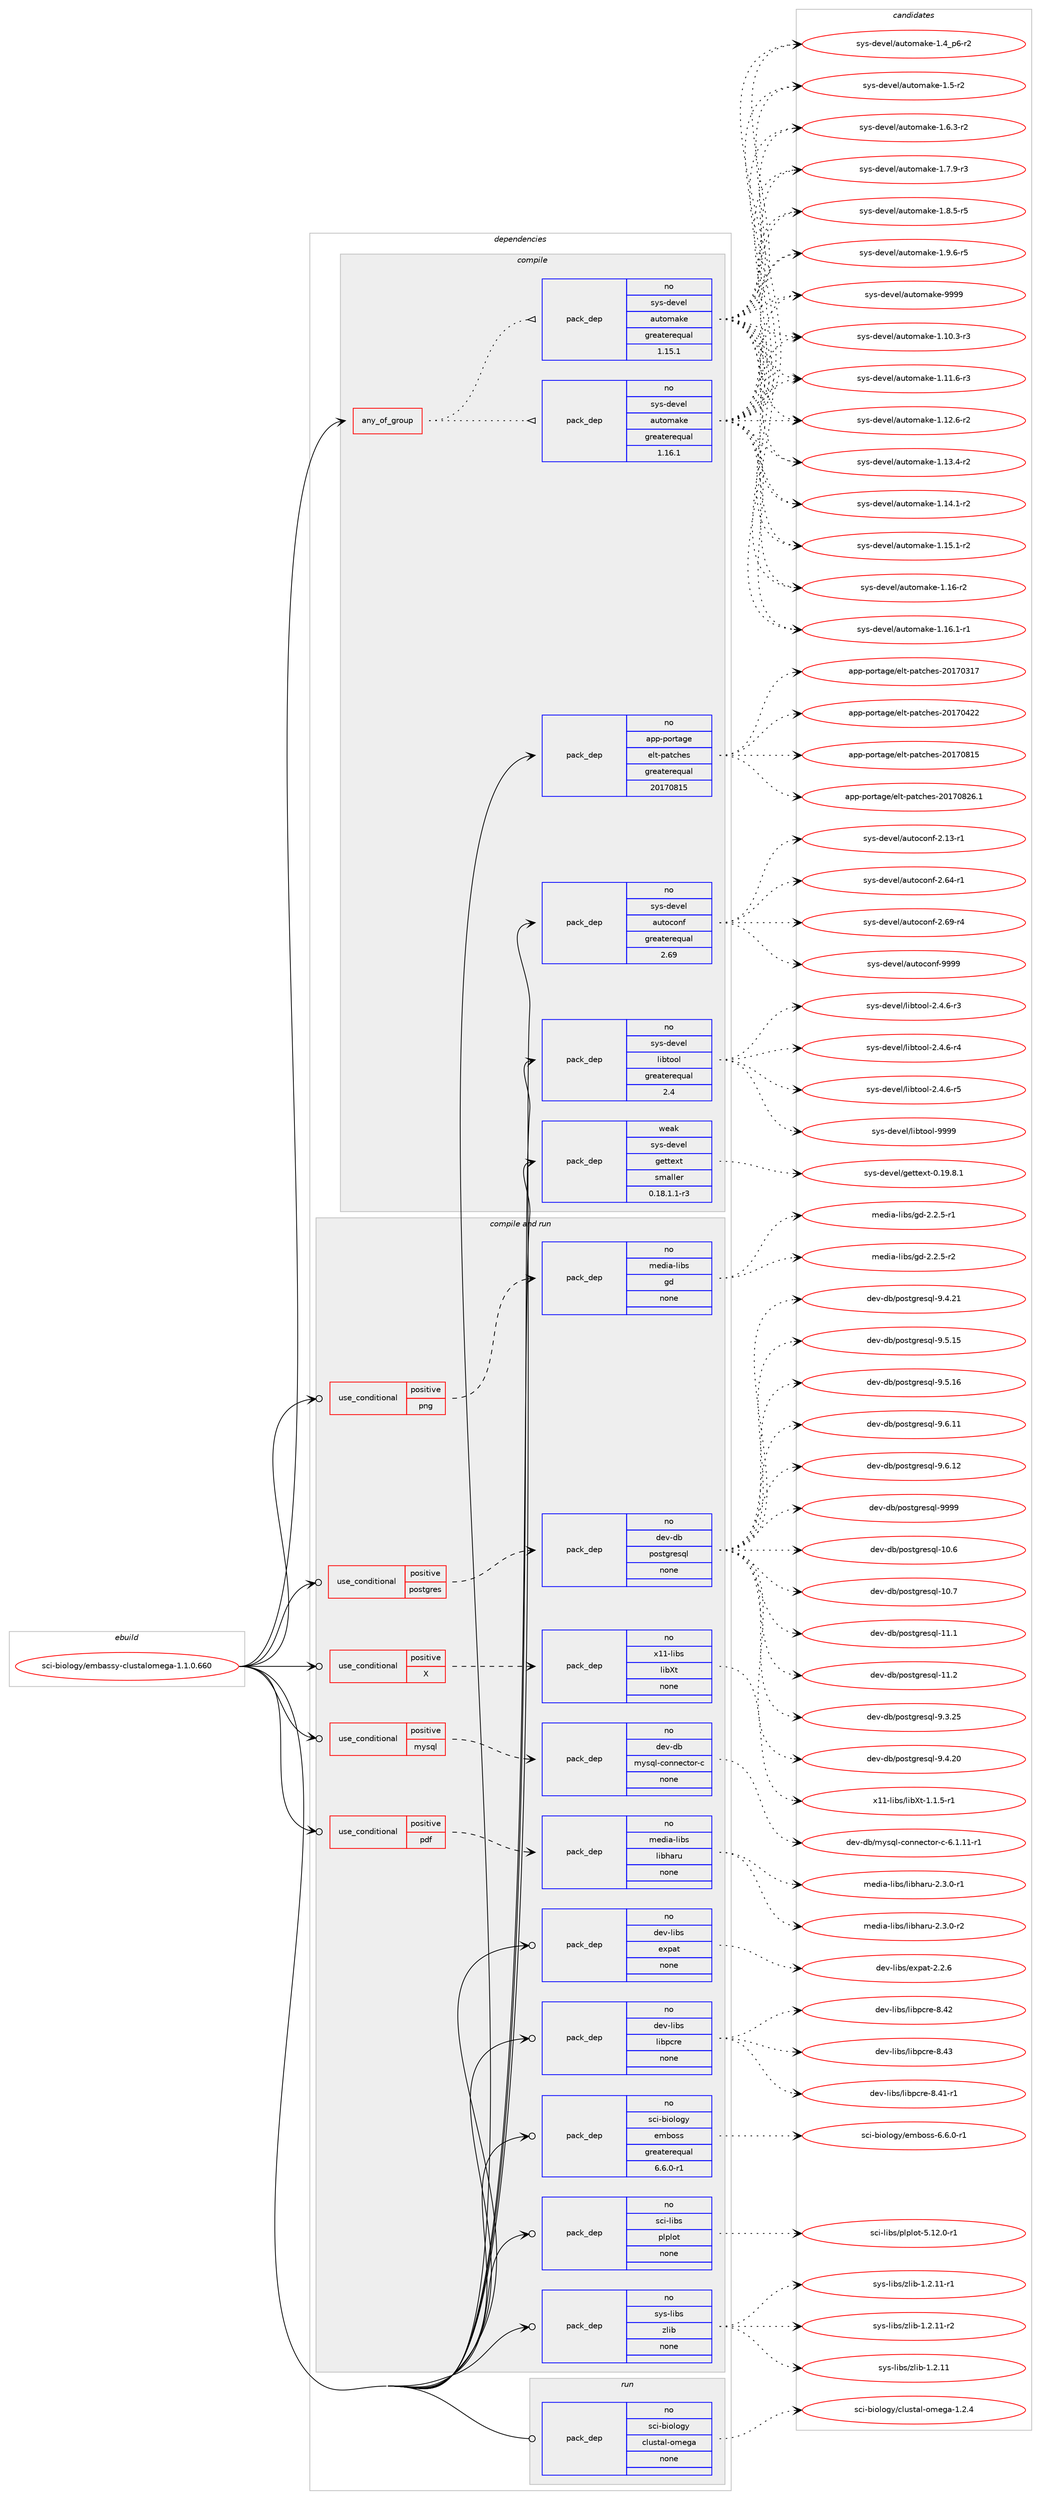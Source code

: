 digraph prolog {

# *************
# Graph options
# *************

newrank=true;
concentrate=true;
compound=true;
graph [rankdir=LR,fontname=Helvetica,fontsize=10,ranksep=1.5];#, ranksep=2.5, nodesep=0.2];
edge  [arrowhead=vee];
node  [fontname=Helvetica,fontsize=10];

# **********
# The ebuild
# **********

subgraph cluster_leftcol {
color=gray;
rank=same;
label=<<i>ebuild</i>>;
id [label="sci-biology/embassy-clustalomega-1.1.0.660", color=red, width=4, href="../sci-biology/embassy-clustalomega-1.1.0.660.svg"];
}

# ****************
# The dependencies
# ****************

subgraph cluster_midcol {
color=gray;
label=<<i>dependencies</i>>;
subgraph cluster_compile {
fillcolor="#eeeeee";
style=filled;
label=<<i>compile</i>>;
subgraph any26723 {
dependency1686116 [label=<<TABLE BORDER="0" CELLBORDER="1" CELLSPACING="0" CELLPADDING="4"><TR><TD CELLPADDING="10">any_of_group</TD></TR></TABLE>>, shape=none, color=red];subgraph pack1206482 {
dependency1686117 [label=<<TABLE BORDER="0" CELLBORDER="1" CELLSPACING="0" CELLPADDING="4" WIDTH="220"><TR><TD ROWSPAN="6" CELLPADDING="30">pack_dep</TD></TR><TR><TD WIDTH="110">no</TD></TR><TR><TD>sys-devel</TD></TR><TR><TD>automake</TD></TR><TR><TD>greaterequal</TD></TR><TR><TD>1.16.1</TD></TR></TABLE>>, shape=none, color=blue];
}
dependency1686116:e -> dependency1686117:w [weight=20,style="dotted",arrowhead="oinv"];
subgraph pack1206483 {
dependency1686118 [label=<<TABLE BORDER="0" CELLBORDER="1" CELLSPACING="0" CELLPADDING="4" WIDTH="220"><TR><TD ROWSPAN="6" CELLPADDING="30">pack_dep</TD></TR><TR><TD WIDTH="110">no</TD></TR><TR><TD>sys-devel</TD></TR><TR><TD>automake</TD></TR><TR><TD>greaterequal</TD></TR><TR><TD>1.15.1</TD></TR></TABLE>>, shape=none, color=blue];
}
dependency1686116:e -> dependency1686118:w [weight=20,style="dotted",arrowhead="oinv"];
}
id:e -> dependency1686116:w [weight=20,style="solid",arrowhead="vee"];
subgraph pack1206484 {
dependency1686119 [label=<<TABLE BORDER="0" CELLBORDER="1" CELLSPACING="0" CELLPADDING="4" WIDTH="220"><TR><TD ROWSPAN="6" CELLPADDING="30">pack_dep</TD></TR><TR><TD WIDTH="110">no</TD></TR><TR><TD>app-portage</TD></TR><TR><TD>elt-patches</TD></TR><TR><TD>greaterequal</TD></TR><TR><TD>20170815</TD></TR></TABLE>>, shape=none, color=blue];
}
id:e -> dependency1686119:w [weight=20,style="solid",arrowhead="vee"];
subgraph pack1206485 {
dependency1686120 [label=<<TABLE BORDER="0" CELLBORDER="1" CELLSPACING="0" CELLPADDING="4" WIDTH="220"><TR><TD ROWSPAN="6" CELLPADDING="30">pack_dep</TD></TR><TR><TD WIDTH="110">no</TD></TR><TR><TD>sys-devel</TD></TR><TR><TD>autoconf</TD></TR><TR><TD>greaterequal</TD></TR><TR><TD>2.69</TD></TR></TABLE>>, shape=none, color=blue];
}
id:e -> dependency1686120:w [weight=20,style="solid",arrowhead="vee"];
subgraph pack1206486 {
dependency1686121 [label=<<TABLE BORDER="0" CELLBORDER="1" CELLSPACING="0" CELLPADDING="4" WIDTH="220"><TR><TD ROWSPAN="6" CELLPADDING="30">pack_dep</TD></TR><TR><TD WIDTH="110">no</TD></TR><TR><TD>sys-devel</TD></TR><TR><TD>libtool</TD></TR><TR><TD>greaterequal</TD></TR><TR><TD>2.4</TD></TR></TABLE>>, shape=none, color=blue];
}
id:e -> dependency1686121:w [weight=20,style="solid",arrowhead="vee"];
subgraph pack1206487 {
dependency1686122 [label=<<TABLE BORDER="0" CELLBORDER="1" CELLSPACING="0" CELLPADDING="4" WIDTH="220"><TR><TD ROWSPAN="6" CELLPADDING="30">pack_dep</TD></TR><TR><TD WIDTH="110">weak</TD></TR><TR><TD>sys-devel</TD></TR><TR><TD>gettext</TD></TR><TR><TD>smaller</TD></TR><TR><TD>0.18.1.1-r3</TD></TR></TABLE>>, shape=none, color=blue];
}
id:e -> dependency1686122:w [weight=20,style="solid",arrowhead="vee"];
}
subgraph cluster_compileandrun {
fillcolor="#eeeeee";
style=filled;
label=<<i>compile and run</i>>;
subgraph cond452068 {
dependency1686123 [label=<<TABLE BORDER="0" CELLBORDER="1" CELLSPACING="0" CELLPADDING="4"><TR><TD ROWSPAN="3" CELLPADDING="10">use_conditional</TD></TR><TR><TD>positive</TD></TR><TR><TD>X</TD></TR></TABLE>>, shape=none, color=red];
subgraph pack1206488 {
dependency1686124 [label=<<TABLE BORDER="0" CELLBORDER="1" CELLSPACING="0" CELLPADDING="4" WIDTH="220"><TR><TD ROWSPAN="6" CELLPADDING="30">pack_dep</TD></TR><TR><TD WIDTH="110">no</TD></TR><TR><TD>x11-libs</TD></TR><TR><TD>libXt</TD></TR><TR><TD>none</TD></TR><TR><TD></TD></TR></TABLE>>, shape=none, color=blue];
}
dependency1686123:e -> dependency1686124:w [weight=20,style="dashed",arrowhead="vee"];
}
id:e -> dependency1686123:w [weight=20,style="solid",arrowhead="odotvee"];
subgraph cond452069 {
dependency1686125 [label=<<TABLE BORDER="0" CELLBORDER="1" CELLSPACING="0" CELLPADDING="4"><TR><TD ROWSPAN="3" CELLPADDING="10">use_conditional</TD></TR><TR><TD>positive</TD></TR><TR><TD>mysql</TD></TR></TABLE>>, shape=none, color=red];
subgraph pack1206489 {
dependency1686126 [label=<<TABLE BORDER="0" CELLBORDER="1" CELLSPACING="0" CELLPADDING="4" WIDTH="220"><TR><TD ROWSPAN="6" CELLPADDING="30">pack_dep</TD></TR><TR><TD WIDTH="110">no</TD></TR><TR><TD>dev-db</TD></TR><TR><TD>mysql-connector-c</TD></TR><TR><TD>none</TD></TR><TR><TD></TD></TR></TABLE>>, shape=none, color=blue];
}
dependency1686125:e -> dependency1686126:w [weight=20,style="dashed",arrowhead="vee"];
}
id:e -> dependency1686125:w [weight=20,style="solid",arrowhead="odotvee"];
subgraph cond452070 {
dependency1686127 [label=<<TABLE BORDER="0" CELLBORDER="1" CELLSPACING="0" CELLPADDING="4"><TR><TD ROWSPAN="3" CELLPADDING="10">use_conditional</TD></TR><TR><TD>positive</TD></TR><TR><TD>pdf</TD></TR></TABLE>>, shape=none, color=red];
subgraph pack1206490 {
dependency1686128 [label=<<TABLE BORDER="0" CELLBORDER="1" CELLSPACING="0" CELLPADDING="4" WIDTH="220"><TR><TD ROWSPAN="6" CELLPADDING="30">pack_dep</TD></TR><TR><TD WIDTH="110">no</TD></TR><TR><TD>media-libs</TD></TR><TR><TD>libharu</TD></TR><TR><TD>none</TD></TR><TR><TD></TD></TR></TABLE>>, shape=none, color=blue];
}
dependency1686127:e -> dependency1686128:w [weight=20,style="dashed",arrowhead="vee"];
}
id:e -> dependency1686127:w [weight=20,style="solid",arrowhead="odotvee"];
subgraph cond452071 {
dependency1686129 [label=<<TABLE BORDER="0" CELLBORDER="1" CELLSPACING="0" CELLPADDING="4"><TR><TD ROWSPAN="3" CELLPADDING="10">use_conditional</TD></TR><TR><TD>positive</TD></TR><TR><TD>png</TD></TR></TABLE>>, shape=none, color=red];
subgraph pack1206491 {
dependency1686130 [label=<<TABLE BORDER="0" CELLBORDER="1" CELLSPACING="0" CELLPADDING="4" WIDTH="220"><TR><TD ROWSPAN="6" CELLPADDING="30">pack_dep</TD></TR><TR><TD WIDTH="110">no</TD></TR><TR><TD>media-libs</TD></TR><TR><TD>gd</TD></TR><TR><TD>none</TD></TR><TR><TD></TD></TR></TABLE>>, shape=none, color=blue];
}
dependency1686129:e -> dependency1686130:w [weight=20,style="dashed",arrowhead="vee"];
}
id:e -> dependency1686129:w [weight=20,style="solid",arrowhead="odotvee"];
subgraph cond452072 {
dependency1686131 [label=<<TABLE BORDER="0" CELLBORDER="1" CELLSPACING="0" CELLPADDING="4"><TR><TD ROWSPAN="3" CELLPADDING="10">use_conditional</TD></TR><TR><TD>positive</TD></TR><TR><TD>postgres</TD></TR></TABLE>>, shape=none, color=red];
subgraph pack1206492 {
dependency1686132 [label=<<TABLE BORDER="0" CELLBORDER="1" CELLSPACING="0" CELLPADDING="4" WIDTH="220"><TR><TD ROWSPAN="6" CELLPADDING="30">pack_dep</TD></TR><TR><TD WIDTH="110">no</TD></TR><TR><TD>dev-db</TD></TR><TR><TD>postgresql</TD></TR><TR><TD>none</TD></TR><TR><TD></TD></TR></TABLE>>, shape=none, color=blue];
}
dependency1686131:e -> dependency1686132:w [weight=20,style="dashed",arrowhead="vee"];
}
id:e -> dependency1686131:w [weight=20,style="solid",arrowhead="odotvee"];
subgraph pack1206493 {
dependency1686133 [label=<<TABLE BORDER="0" CELLBORDER="1" CELLSPACING="0" CELLPADDING="4" WIDTH="220"><TR><TD ROWSPAN="6" CELLPADDING="30">pack_dep</TD></TR><TR><TD WIDTH="110">no</TD></TR><TR><TD>dev-libs</TD></TR><TR><TD>expat</TD></TR><TR><TD>none</TD></TR><TR><TD></TD></TR></TABLE>>, shape=none, color=blue];
}
id:e -> dependency1686133:w [weight=20,style="solid",arrowhead="odotvee"];
subgraph pack1206494 {
dependency1686134 [label=<<TABLE BORDER="0" CELLBORDER="1" CELLSPACING="0" CELLPADDING="4" WIDTH="220"><TR><TD ROWSPAN="6" CELLPADDING="30">pack_dep</TD></TR><TR><TD WIDTH="110">no</TD></TR><TR><TD>dev-libs</TD></TR><TR><TD>libpcre</TD></TR><TR><TD>none</TD></TR><TR><TD></TD></TR></TABLE>>, shape=none, color=blue];
}
id:e -> dependency1686134:w [weight=20,style="solid",arrowhead="odotvee"];
subgraph pack1206495 {
dependency1686135 [label=<<TABLE BORDER="0" CELLBORDER="1" CELLSPACING="0" CELLPADDING="4" WIDTH="220"><TR><TD ROWSPAN="6" CELLPADDING="30">pack_dep</TD></TR><TR><TD WIDTH="110">no</TD></TR><TR><TD>sci-biology</TD></TR><TR><TD>emboss</TD></TR><TR><TD>greaterequal</TD></TR><TR><TD>6.6.0-r1</TD></TR></TABLE>>, shape=none, color=blue];
}
id:e -> dependency1686135:w [weight=20,style="solid",arrowhead="odotvee"];
subgraph pack1206496 {
dependency1686136 [label=<<TABLE BORDER="0" CELLBORDER="1" CELLSPACING="0" CELLPADDING="4" WIDTH="220"><TR><TD ROWSPAN="6" CELLPADDING="30">pack_dep</TD></TR><TR><TD WIDTH="110">no</TD></TR><TR><TD>sci-libs</TD></TR><TR><TD>plplot</TD></TR><TR><TD>none</TD></TR><TR><TD></TD></TR></TABLE>>, shape=none, color=blue];
}
id:e -> dependency1686136:w [weight=20,style="solid",arrowhead="odotvee"];
subgraph pack1206497 {
dependency1686137 [label=<<TABLE BORDER="0" CELLBORDER="1" CELLSPACING="0" CELLPADDING="4" WIDTH="220"><TR><TD ROWSPAN="6" CELLPADDING="30">pack_dep</TD></TR><TR><TD WIDTH="110">no</TD></TR><TR><TD>sys-libs</TD></TR><TR><TD>zlib</TD></TR><TR><TD>none</TD></TR><TR><TD></TD></TR></TABLE>>, shape=none, color=blue];
}
id:e -> dependency1686137:w [weight=20,style="solid",arrowhead="odotvee"];
}
subgraph cluster_run {
fillcolor="#eeeeee";
style=filled;
label=<<i>run</i>>;
subgraph pack1206498 {
dependency1686138 [label=<<TABLE BORDER="0" CELLBORDER="1" CELLSPACING="0" CELLPADDING="4" WIDTH="220"><TR><TD ROWSPAN="6" CELLPADDING="30">pack_dep</TD></TR><TR><TD WIDTH="110">no</TD></TR><TR><TD>sci-biology</TD></TR><TR><TD>clustal-omega</TD></TR><TR><TD>none</TD></TR><TR><TD></TD></TR></TABLE>>, shape=none, color=blue];
}
id:e -> dependency1686138:w [weight=20,style="solid",arrowhead="odot"];
}
}

# **************
# The candidates
# **************

subgraph cluster_choices {
rank=same;
color=gray;
label=<<i>candidates</i>>;

subgraph choice1206482 {
color=black;
nodesep=1;
choice11512111545100101118101108479711711611110997107101454946494846514511451 [label="sys-devel/automake-1.10.3-r3", color=red, width=4,href="../sys-devel/automake-1.10.3-r3.svg"];
choice11512111545100101118101108479711711611110997107101454946494946544511451 [label="sys-devel/automake-1.11.6-r3", color=red, width=4,href="../sys-devel/automake-1.11.6-r3.svg"];
choice11512111545100101118101108479711711611110997107101454946495046544511450 [label="sys-devel/automake-1.12.6-r2", color=red, width=4,href="../sys-devel/automake-1.12.6-r2.svg"];
choice11512111545100101118101108479711711611110997107101454946495146524511450 [label="sys-devel/automake-1.13.4-r2", color=red, width=4,href="../sys-devel/automake-1.13.4-r2.svg"];
choice11512111545100101118101108479711711611110997107101454946495246494511450 [label="sys-devel/automake-1.14.1-r2", color=red, width=4,href="../sys-devel/automake-1.14.1-r2.svg"];
choice11512111545100101118101108479711711611110997107101454946495346494511450 [label="sys-devel/automake-1.15.1-r2", color=red, width=4,href="../sys-devel/automake-1.15.1-r2.svg"];
choice1151211154510010111810110847971171161111099710710145494649544511450 [label="sys-devel/automake-1.16-r2", color=red, width=4,href="../sys-devel/automake-1.16-r2.svg"];
choice11512111545100101118101108479711711611110997107101454946495446494511449 [label="sys-devel/automake-1.16.1-r1", color=red, width=4,href="../sys-devel/automake-1.16.1-r1.svg"];
choice115121115451001011181011084797117116111109971071014549465295112544511450 [label="sys-devel/automake-1.4_p6-r2", color=red, width=4,href="../sys-devel/automake-1.4_p6-r2.svg"];
choice11512111545100101118101108479711711611110997107101454946534511450 [label="sys-devel/automake-1.5-r2", color=red, width=4,href="../sys-devel/automake-1.5-r2.svg"];
choice115121115451001011181011084797117116111109971071014549465446514511450 [label="sys-devel/automake-1.6.3-r2", color=red, width=4,href="../sys-devel/automake-1.6.3-r2.svg"];
choice115121115451001011181011084797117116111109971071014549465546574511451 [label="sys-devel/automake-1.7.9-r3", color=red, width=4,href="../sys-devel/automake-1.7.9-r3.svg"];
choice115121115451001011181011084797117116111109971071014549465646534511453 [label="sys-devel/automake-1.8.5-r5", color=red, width=4,href="../sys-devel/automake-1.8.5-r5.svg"];
choice115121115451001011181011084797117116111109971071014549465746544511453 [label="sys-devel/automake-1.9.6-r5", color=red, width=4,href="../sys-devel/automake-1.9.6-r5.svg"];
choice115121115451001011181011084797117116111109971071014557575757 [label="sys-devel/automake-9999", color=red, width=4,href="../sys-devel/automake-9999.svg"];
dependency1686117:e -> choice11512111545100101118101108479711711611110997107101454946494846514511451:w [style=dotted,weight="100"];
dependency1686117:e -> choice11512111545100101118101108479711711611110997107101454946494946544511451:w [style=dotted,weight="100"];
dependency1686117:e -> choice11512111545100101118101108479711711611110997107101454946495046544511450:w [style=dotted,weight="100"];
dependency1686117:e -> choice11512111545100101118101108479711711611110997107101454946495146524511450:w [style=dotted,weight="100"];
dependency1686117:e -> choice11512111545100101118101108479711711611110997107101454946495246494511450:w [style=dotted,weight="100"];
dependency1686117:e -> choice11512111545100101118101108479711711611110997107101454946495346494511450:w [style=dotted,weight="100"];
dependency1686117:e -> choice1151211154510010111810110847971171161111099710710145494649544511450:w [style=dotted,weight="100"];
dependency1686117:e -> choice11512111545100101118101108479711711611110997107101454946495446494511449:w [style=dotted,weight="100"];
dependency1686117:e -> choice115121115451001011181011084797117116111109971071014549465295112544511450:w [style=dotted,weight="100"];
dependency1686117:e -> choice11512111545100101118101108479711711611110997107101454946534511450:w [style=dotted,weight="100"];
dependency1686117:e -> choice115121115451001011181011084797117116111109971071014549465446514511450:w [style=dotted,weight="100"];
dependency1686117:e -> choice115121115451001011181011084797117116111109971071014549465546574511451:w [style=dotted,weight="100"];
dependency1686117:e -> choice115121115451001011181011084797117116111109971071014549465646534511453:w [style=dotted,weight="100"];
dependency1686117:e -> choice115121115451001011181011084797117116111109971071014549465746544511453:w [style=dotted,weight="100"];
dependency1686117:e -> choice115121115451001011181011084797117116111109971071014557575757:w [style=dotted,weight="100"];
}
subgraph choice1206483 {
color=black;
nodesep=1;
choice11512111545100101118101108479711711611110997107101454946494846514511451 [label="sys-devel/automake-1.10.3-r3", color=red, width=4,href="../sys-devel/automake-1.10.3-r3.svg"];
choice11512111545100101118101108479711711611110997107101454946494946544511451 [label="sys-devel/automake-1.11.6-r3", color=red, width=4,href="../sys-devel/automake-1.11.6-r3.svg"];
choice11512111545100101118101108479711711611110997107101454946495046544511450 [label="sys-devel/automake-1.12.6-r2", color=red, width=4,href="../sys-devel/automake-1.12.6-r2.svg"];
choice11512111545100101118101108479711711611110997107101454946495146524511450 [label="sys-devel/automake-1.13.4-r2", color=red, width=4,href="../sys-devel/automake-1.13.4-r2.svg"];
choice11512111545100101118101108479711711611110997107101454946495246494511450 [label="sys-devel/automake-1.14.1-r2", color=red, width=4,href="../sys-devel/automake-1.14.1-r2.svg"];
choice11512111545100101118101108479711711611110997107101454946495346494511450 [label="sys-devel/automake-1.15.1-r2", color=red, width=4,href="../sys-devel/automake-1.15.1-r2.svg"];
choice1151211154510010111810110847971171161111099710710145494649544511450 [label="sys-devel/automake-1.16-r2", color=red, width=4,href="../sys-devel/automake-1.16-r2.svg"];
choice11512111545100101118101108479711711611110997107101454946495446494511449 [label="sys-devel/automake-1.16.1-r1", color=red, width=4,href="../sys-devel/automake-1.16.1-r1.svg"];
choice115121115451001011181011084797117116111109971071014549465295112544511450 [label="sys-devel/automake-1.4_p6-r2", color=red, width=4,href="../sys-devel/automake-1.4_p6-r2.svg"];
choice11512111545100101118101108479711711611110997107101454946534511450 [label="sys-devel/automake-1.5-r2", color=red, width=4,href="../sys-devel/automake-1.5-r2.svg"];
choice115121115451001011181011084797117116111109971071014549465446514511450 [label="sys-devel/automake-1.6.3-r2", color=red, width=4,href="../sys-devel/automake-1.6.3-r2.svg"];
choice115121115451001011181011084797117116111109971071014549465546574511451 [label="sys-devel/automake-1.7.9-r3", color=red, width=4,href="../sys-devel/automake-1.7.9-r3.svg"];
choice115121115451001011181011084797117116111109971071014549465646534511453 [label="sys-devel/automake-1.8.5-r5", color=red, width=4,href="../sys-devel/automake-1.8.5-r5.svg"];
choice115121115451001011181011084797117116111109971071014549465746544511453 [label="sys-devel/automake-1.9.6-r5", color=red, width=4,href="../sys-devel/automake-1.9.6-r5.svg"];
choice115121115451001011181011084797117116111109971071014557575757 [label="sys-devel/automake-9999", color=red, width=4,href="../sys-devel/automake-9999.svg"];
dependency1686118:e -> choice11512111545100101118101108479711711611110997107101454946494846514511451:w [style=dotted,weight="100"];
dependency1686118:e -> choice11512111545100101118101108479711711611110997107101454946494946544511451:w [style=dotted,weight="100"];
dependency1686118:e -> choice11512111545100101118101108479711711611110997107101454946495046544511450:w [style=dotted,weight="100"];
dependency1686118:e -> choice11512111545100101118101108479711711611110997107101454946495146524511450:w [style=dotted,weight="100"];
dependency1686118:e -> choice11512111545100101118101108479711711611110997107101454946495246494511450:w [style=dotted,weight="100"];
dependency1686118:e -> choice11512111545100101118101108479711711611110997107101454946495346494511450:w [style=dotted,weight="100"];
dependency1686118:e -> choice1151211154510010111810110847971171161111099710710145494649544511450:w [style=dotted,weight="100"];
dependency1686118:e -> choice11512111545100101118101108479711711611110997107101454946495446494511449:w [style=dotted,weight="100"];
dependency1686118:e -> choice115121115451001011181011084797117116111109971071014549465295112544511450:w [style=dotted,weight="100"];
dependency1686118:e -> choice11512111545100101118101108479711711611110997107101454946534511450:w [style=dotted,weight="100"];
dependency1686118:e -> choice115121115451001011181011084797117116111109971071014549465446514511450:w [style=dotted,weight="100"];
dependency1686118:e -> choice115121115451001011181011084797117116111109971071014549465546574511451:w [style=dotted,weight="100"];
dependency1686118:e -> choice115121115451001011181011084797117116111109971071014549465646534511453:w [style=dotted,weight="100"];
dependency1686118:e -> choice115121115451001011181011084797117116111109971071014549465746544511453:w [style=dotted,weight="100"];
dependency1686118:e -> choice115121115451001011181011084797117116111109971071014557575757:w [style=dotted,weight="100"];
}
subgraph choice1206484 {
color=black;
nodesep=1;
choice97112112451121111141169710310147101108116451129711699104101115455048495548514955 [label="app-portage/elt-patches-20170317", color=red, width=4,href="../app-portage/elt-patches-20170317.svg"];
choice97112112451121111141169710310147101108116451129711699104101115455048495548525050 [label="app-portage/elt-patches-20170422", color=red, width=4,href="../app-portage/elt-patches-20170422.svg"];
choice97112112451121111141169710310147101108116451129711699104101115455048495548564953 [label="app-portage/elt-patches-20170815", color=red, width=4,href="../app-portage/elt-patches-20170815.svg"];
choice971121124511211111411697103101471011081164511297116991041011154550484955485650544649 [label="app-portage/elt-patches-20170826.1", color=red, width=4,href="../app-portage/elt-patches-20170826.1.svg"];
dependency1686119:e -> choice97112112451121111141169710310147101108116451129711699104101115455048495548514955:w [style=dotted,weight="100"];
dependency1686119:e -> choice97112112451121111141169710310147101108116451129711699104101115455048495548525050:w [style=dotted,weight="100"];
dependency1686119:e -> choice97112112451121111141169710310147101108116451129711699104101115455048495548564953:w [style=dotted,weight="100"];
dependency1686119:e -> choice971121124511211111411697103101471011081164511297116991041011154550484955485650544649:w [style=dotted,weight="100"];
}
subgraph choice1206485 {
color=black;
nodesep=1;
choice1151211154510010111810110847971171161119911111010245504649514511449 [label="sys-devel/autoconf-2.13-r1", color=red, width=4,href="../sys-devel/autoconf-2.13-r1.svg"];
choice1151211154510010111810110847971171161119911111010245504654524511449 [label="sys-devel/autoconf-2.64-r1", color=red, width=4,href="../sys-devel/autoconf-2.64-r1.svg"];
choice1151211154510010111810110847971171161119911111010245504654574511452 [label="sys-devel/autoconf-2.69-r4", color=red, width=4,href="../sys-devel/autoconf-2.69-r4.svg"];
choice115121115451001011181011084797117116111991111101024557575757 [label="sys-devel/autoconf-9999", color=red, width=4,href="../sys-devel/autoconf-9999.svg"];
dependency1686120:e -> choice1151211154510010111810110847971171161119911111010245504649514511449:w [style=dotted,weight="100"];
dependency1686120:e -> choice1151211154510010111810110847971171161119911111010245504654524511449:w [style=dotted,weight="100"];
dependency1686120:e -> choice1151211154510010111810110847971171161119911111010245504654574511452:w [style=dotted,weight="100"];
dependency1686120:e -> choice115121115451001011181011084797117116111991111101024557575757:w [style=dotted,weight="100"];
}
subgraph choice1206486 {
color=black;
nodesep=1;
choice1151211154510010111810110847108105981161111111084550465246544511451 [label="sys-devel/libtool-2.4.6-r3", color=red, width=4,href="../sys-devel/libtool-2.4.6-r3.svg"];
choice1151211154510010111810110847108105981161111111084550465246544511452 [label="sys-devel/libtool-2.4.6-r4", color=red, width=4,href="../sys-devel/libtool-2.4.6-r4.svg"];
choice1151211154510010111810110847108105981161111111084550465246544511453 [label="sys-devel/libtool-2.4.6-r5", color=red, width=4,href="../sys-devel/libtool-2.4.6-r5.svg"];
choice1151211154510010111810110847108105981161111111084557575757 [label="sys-devel/libtool-9999", color=red, width=4,href="../sys-devel/libtool-9999.svg"];
dependency1686121:e -> choice1151211154510010111810110847108105981161111111084550465246544511451:w [style=dotted,weight="100"];
dependency1686121:e -> choice1151211154510010111810110847108105981161111111084550465246544511452:w [style=dotted,weight="100"];
dependency1686121:e -> choice1151211154510010111810110847108105981161111111084550465246544511453:w [style=dotted,weight="100"];
dependency1686121:e -> choice1151211154510010111810110847108105981161111111084557575757:w [style=dotted,weight="100"];
}
subgraph choice1206487 {
color=black;
nodesep=1;
choice1151211154510010111810110847103101116116101120116454846495746564649 [label="sys-devel/gettext-0.19.8.1", color=red, width=4,href="../sys-devel/gettext-0.19.8.1.svg"];
dependency1686122:e -> choice1151211154510010111810110847103101116116101120116454846495746564649:w [style=dotted,weight="100"];
}
subgraph choice1206488 {
color=black;
nodesep=1;
choice120494945108105981154710810598881164549464946534511449 [label="x11-libs/libXt-1.1.5-r1", color=red, width=4,href="../x11-libs/libXt-1.1.5-r1.svg"];
dependency1686124:e -> choice120494945108105981154710810598881164549464946534511449:w [style=dotted,weight="100"];
}
subgraph choice1206489 {
color=black;
nodesep=1;
choice1001011184510098471091211151131084599111110110101991161111144599455446494649494511449 [label="dev-db/mysql-connector-c-6.1.11-r1", color=red, width=4,href="../dev-db/mysql-connector-c-6.1.11-r1.svg"];
dependency1686126:e -> choice1001011184510098471091211151131084599111110110101991161111144599455446494649494511449:w [style=dotted,weight="100"];
}
subgraph choice1206490 {
color=black;
nodesep=1;
choice1091011001059745108105981154710810598104971141174550465146484511449 [label="media-libs/libharu-2.3.0-r1", color=red, width=4,href="../media-libs/libharu-2.3.0-r1.svg"];
choice1091011001059745108105981154710810598104971141174550465146484511450 [label="media-libs/libharu-2.3.0-r2", color=red, width=4,href="../media-libs/libharu-2.3.0-r2.svg"];
dependency1686128:e -> choice1091011001059745108105981154710810598104971141174550465146484511449:w [style=dotted,weight="100"];
dependency1686128:e -> choice1091011001059745108105981154710810598104971141174550465146484511450:w [style=dotted,weight="100"];
}
subgraph choice1206491 {
color=black;
nodesep=1;
choice109101100105974510810598115471031004550465046534511449 [label="media-libs/gd-2.2.5-r1", color=red, width=4,href="../media-libs/gd-2.2.5-r1.svg"];
choice109101100105974510810598115471031004550465046534511450 [label="media-libs/gd-2.2.5-r2", color=red, width=4,href="../media-libs/gd-2.2.5-r2.svg"];
dependency1686130:e -> choice109101100105974510810598115471031004550465046534511449:w [style=dotted,weight="100"];
dependency1686130:e -> choice109101100105974510810598115471031004550465046534511450:w [style=dotted,weight="100"];
}
subgraph choice1206492 {
color=black;
nodesep=1;
choice1001011184510098471121111151161031141011151131084549484654 [label="dev-db/postgresql-10.6", color=red, width=4,href="../dev-db/postgresql-10.6.svg"];
choice1001011184510098471121111151161031141011151131084549484655 [label="dev-db/postgresql-10.7", color=red, width=4,href="../dev-db/postgresql-10.7.svg"];
choice1001011184510098471121111151161031141011151131084549494649 [label="dev-db/postgresql-11.1", color=red, width=4,href="../dev-db/postgresql-11.1.svg"];
choice1001011184510098471121111151161031141011151131084549494650 [label="dev-db/postgresql-11.2", color=red, width=4,href="../dev-db/postgresql-11.2.svg"];
choice10010111845100984711211111511610311410111511310845574651465053 [label="dev-db/postgresql-9.3.25", color=red, width=4,href="../dev-db/postgresql-9.3.25.svg"];
choice10010111845100984711211111511610311410111511310845574652465048 [label="dev-db/postgresql-9.4.20", color=red, width=4,href="../dev-db/postgresql-9.4.20.svg"];
choice10010111845100984711211111511610311410111511310845574652465049 [label="dev-db/postgresql-9.4.21", color=red, width=4,href="../dev-db/postgresql-9.4.21.svg"];
choice10010111845100984711211111511610311410111511310845574653464953 [label="dev-db/postgresql-9.5.15", color=red, width=4,href="../dev-db/postgresql-9.5.15.svg"];
choice10010111845100984711211111511610311410111511310845574653464954 [label="dev-db/postgresql-9.5.16", color=red, width=4,href="../dev-db/postgresql-9.5.16.svg"];
choice10010111845100984711211111511610311410111511310845574654464949 [label="dev-db/postgresql-9.6.11", color=red, width=4,href="../dev-db/postgresql-9.6.11.svg"];
choice10010111845100984711211111511610311410111511310845574654464950 [label="dev-db/postgresql-9.6.12", color=red, width=4,href="../dev-db/postgresql-9.6.12.svg"];
choice1001011184510098471121111151161031141011151131084557575757 [label="dev-db/postgresql-9999", color=red, width=4,href="../dev-db/postgresql-9999.svg"];
dependency1686132:e -> choice1001011184510098471121111151161031141011151131084549484654:w [style=dotted,weight="100"];
dependency1686132:e -> choice1001011184510098471121111151161031141011151131084549484655:w [style=dotted,weight="100"];
dependency1686132:e -> choice1001011184510098471121111151161031141011151131084549494649:w [style=dotted,weight="100"];
dependency1686132:e -> choice1001011184510098471121111151161031141011151131084549494650:w [style=dotted,weight="100"];
dependency1686132:e -> choice10010111845100984711211111511610311410111511310845574651465053:w [style=dotted,weight="100"];
dependency1686132:e -> choice10010111845100984711211111511610311410111511310845574652465048:w [style=dotted,weight="100"];
dependency1686132:e -> choice10010111845100984711211111511610311410111511310845574652465049:w [style=dotted,weight="100"];
dependency1686132:e -> choice10010111845100984711211111511610311410111511310845574653464953:w [style=dotted,weight="100"];
dependency1686132:e -> choice10010111845100984711211111511610311410111511310845574653464954:w [style=dotted,weight="100"];
dependency1686132:e -> choice10010111845100984711211111511610311410111511310845574654464949:w [style=dotted,weight="100"];
dependency1686132:e -> choice10010111845100984711211111511610311410111511310845574654464950:w [style=dotted,weight="100"];
dependency1686132:e -> choice1001011184510098471121111151161031141011151131084557575757:w [style=dotted,weight="100"];
}
subgraph choice1206493 {
color=black;
nodesep=1;
choice10010111845108105981154710112011297116455046504654 [label="dev-libs/expat-2.2.6", color=red, width=4,href="../dev-libs/expat-2.2.6.svg"];
dependency1686133:e -> choice10010111845108105981154710112011297116455046504654:w [style=dotted,weight="100"];
}
subgraph choice1206494 {
color=black;
nodesep=1;
choice100101118451081059811547108105981129911410145564652494511449 [label="dev-libs/libpcre-8.41-r1", color=red, width=4,href="../dev-libs/libpcre-8.41-r1.svg"];
choice10010111845108105981154710810598112991141014556465250 [label="dev-libs/libpcre-8.42", color=red, width=4,href="../dev-libs/libpcre-8.42.svg"];
choice10010111845108105981154710810598112991141014556465251 [label="dev-libs/libpcre-8.43", color=red, width=4,href="../dev-libs/libpcre-8.43.svg"];
dependency1686134:e -> choice100101118451081059811547108105981129911410145564652494511449:w [style=dotted,weight="100"];
dependency1686134:e -> choice10010111845108105981154710810598112991141014556465250:w [style=dotted,weight="100"];
dependency1686134:e -> choice10010111845108105981154710810598112991141014556465251:w [style=dotted,weight="100"];
}
subgraph choice1206495 {
color=black;
nodesep=1;
choice11599105459810511110811110312147101109981111151154554465446484511449 [label="sci-biology/emboss-6.6.0-r1", color=red, width=4,href="../sci-biology/emboss-6.6.0-r1.svg"];
dependency1686135:e -> choice11599105459810511110811110312147101109981111151154554465446484511449:w [style=dotted,weight="100"];
}
subgraph choice1206496 {
color=black;
nodesep=1;
choice11599105451081059811547112108112108111116455346495046484511449 [label="sci-libs/plplot-5.12.0-r1", color=red, width=4,href="../sci-libs/plplot-5.12.0-r1.svg"];
dependency1686136:e -> choice11599105451081059811547112108112108111116455346495046484511449:w [style=dotted,weight="100"];
}
subgraph choice1206497 {
color=black;
nodesep=1;
choice1151211154510810598115471221081059845494650464949 [label="sys-libs/zlib-1.2.11", color=red, width=4,href="../sys-libs/zlib-1.2.11.svg"];
choice11512111545108105981154712210810598454946504649494511449 [label="sys-libs/zlib-1.2.11-r1", color=red, width=4,href="../sys-libs/zlib-1.2.11-r1.svg"];
choice11512111545108105981154712210810598454946504649494511450 [label="sys-libs/zlib-1.2.11-r2", color=red, width=4,href="../sys-libs/zlib-1.2.11-r2.svg"];
dependency1686137:e -> choice1151211154510810598115471221081059845494650464949:w [style=dotted,weight="100"];
dependency1686137:e -> choice11512111545108105981154712210810598454946504649494511449:w [style=dotted,weight="100"];
dependency1686137:e -> choice11512111545108105981154712210810598454946504649494511450:w [style=dotted,weight="100"];
}
subgraph choice1206498 {
color=black;
nodesep=1;
choice1159910545981051111081111031214799108117115116971084511110910110397454946504652 [label="sci-biology/clustal-omega-1.2.4", color=red, width=4,href="../sci-biology/clustal-omega-1.2.4.svg"];
dependency1686138:e -> choice1159910545981051111081111031214799108117115116971084511110910110397454946504652:w [style=dotted,weight="100"];
}
}

}
